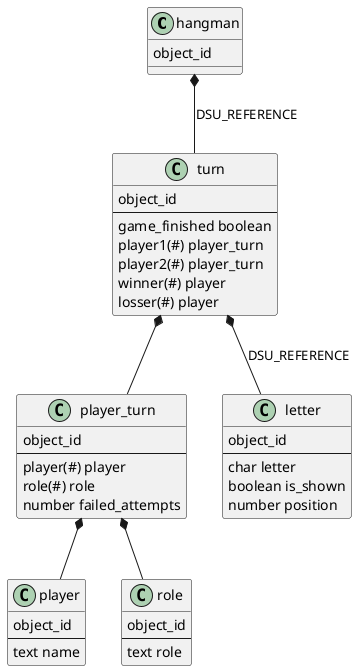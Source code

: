 @startuml Hangman

    class hangman{
        object_id
    }

    class turn{
        object_id
        --
        game_finished boolean
        player1(#) player_turn
        player2(#) player_turn
        winner(#) player
        losser(#) player
    }

    class player{
        object_id
        --
        text name
    }

    class player_turn{
        object_id
        --
        player(#) player
        role(#) role
        number failed_attempts
    }

    class letter{
        object_id
        --
        char letter
        boolean is_shown
        number position
    }

    class role{
        object_id
        --
        text role
    }

    hangman *-- turn : DSU_REFERENCE

    turn *-- player_turn 

    player_turn *-- player
    player_turn *-- role

    turn *-- letter : DSU_REFERENCE

@enduml
